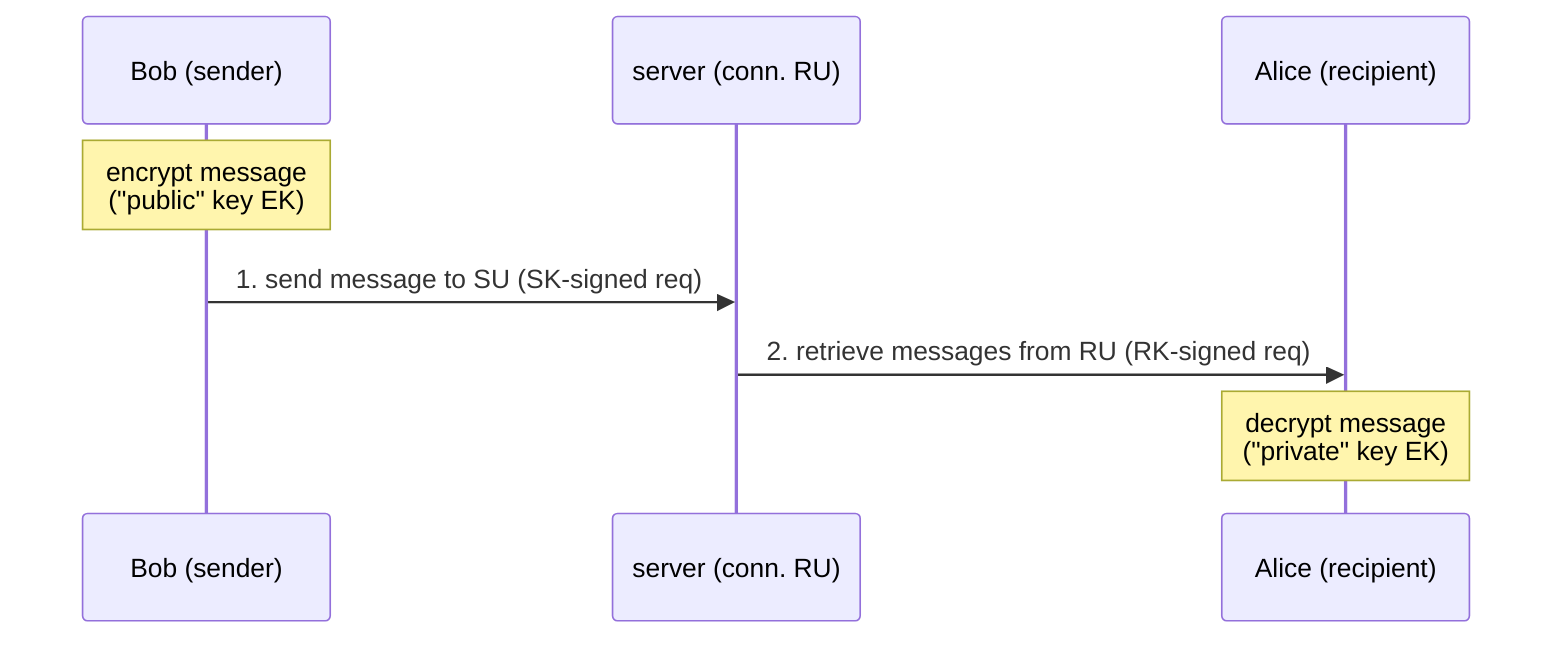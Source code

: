 sequenceDiagram
  participant B as Bob (sender)
  participant S as server (conn. RU)
  participant A as Alice (recipient)

  note over B: encrypt message <br> ("public" key EK)
  B ->> S: 1. send message to SU (SK-signed req)

  S ->> A: 2. retrieve messages from RU (RK-signed req)
  note over A: decrypt message <br> ("private" key EK)